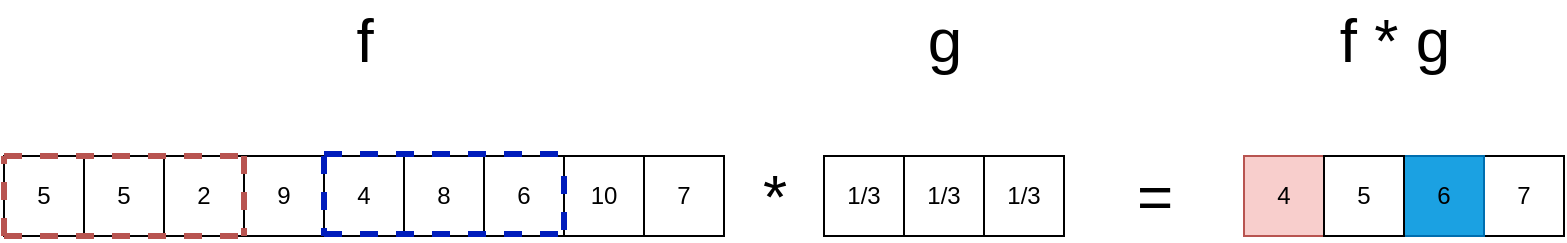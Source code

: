 <mxfile version="13.1.7" type="device"><diagram id="snvhZd1VHyTzKgLK6M1O" name="Page-1"><mxGraphModel dx="946" dy="510" grid="1" gridSize="10" guides="1" tooltips="1" connect="1" arrows="1" fold="1" page="1" pageScale="1" pageWidth="827" pageHeight="1169" math="0" shadow="0"><root><mxCell id="0"/><mxCell id="1" parent="0"/><mxCell id="V3WgnxrmvYns68tSWzFM-1" value="5" style="whiteSpace=wrap;html=1;aspect=fixed;" vertex="1" parent="1"><mxGeometry x="40" y="200" width="40" height="40" as="geometry"/></mxCell><mxCell id="V3WgnxrmvYns68tSWzFM-2" value="8" style="whiteSpace=wrap;html=1;aspect=fixed;" vertex="1" parent="1"><mxGeometry x="240" y="200" width="40" height="40" as="geometry"/></mxCell><mxCell id="V3WgnxrmvYns68tSWzFM-3" value="4" style="whiteSpace=wrap;html=1;aspect=fixed;" vertex="1" parent="1"><mxGeometry x="200" y="200" width="40" height="40" as="geometry"/></mxCell><mxCell id="V3WgnxrmvYns68tSWzFM-4" value="9" style="whiteSpace=wrap;html=1;aspect=fixed;" vertex="1" parent="1"><mxGeometry x="160" y="200" width="40" height="40" as="geometry"/></mxCell><mxCell id="V3WgnxrmvYns68tSWzFM-5" value="2" style="whiteSpace=wrap;html=1;aspect=fixed;" vertex="1" parent="1"><mxGeometry x="120" y="200" width="40" height="40" as="geometry"/></mxCell><mxCell id="V3WgnxrmvYns68tSWzFM-6" value="5" style="whiteSpace=wrap;html=1;aspect=fixed;" vertex="1" parent="1"><mxGeometry x="80" y="200" width="40" height="40" as="geometry"/></mxCell><mxCell id="V3WgnxrmvYns68tSWzFM-7" value="7" style="whiteSpace=wrap;html=1;aspect=fixed;" vertex="1" parent="1"><mxGeometry x="360" y="200" width="40" height="40" as="geometry"/></mxCell><mxCell id="V3WgnxrmvYns68tSWzFM-8" value="10" style="whiteSpace=wrap;html=1;aspect=fixed;" vertex="1" parent="1"><mxGeometry x="320" y="200" width="40" height="40" as="geometry"/></mxCell><mxCell id="V3WgnxrmvYns68tSWzFM-9" value="6" style="whiteSpace=wrap;html=1;aspect=fixed;" vertex="1" parent="1"><mxGeometry x="280" y="200" width="40" height="40" as="geometry"/></mxCell><mxCell id="V3WgnxrmvYns68tSWzFM-11" value="" style="endArrow=none;dashed=1;html=1;fillColor=#f8cecc;strokeColor=#b85450;strokeWidth=3;" edge="1" parent="1"><mxGeometry width="50" height="50" relative="1" as="geometry"><mxPoint x="40" y="240" as="sourcePoint"/><mxPoint x="160" y="240" as="targetPoint"/></mxGeometry></mxCell><mxCell id="V3WgnxrmvYns68tSWzFM-12" value="" style="endArrow=none;dashed=1;html=1;fillColor=#f8cecc;strokeColor=#b85450;strokeWidth=3;entryX=0;entryY=0;entryDx=0;entryDy=0;" edge="1" parent="1" target="V3WgnxrmvYns68tSWzFM-1"><mxGeometry width="50" height="50" relative="1" as="geometry"><mxPoint x="40" y="240" as="sourcePoint"/><mxPoint x="170" y="250" as="targetPoint"/></mxGeometry></mxCell><mxCell id="V3WgnxrmvYns68tSWzFM-13" value="" style="endArrow=none;dashed=1;html=1;fillColor=#f8cecc;strokeColor=#b85450;strokeWidth=3;" edge="1" parent="1"><mxGeometry width="50" height="50" relative="1" as="geometry"><mxPoint x="160" y="200" as="sourcePoint"/><mxPoint x="160" y="240" as="targetPoint"/></mxGeometry></mxCell><mxCell id="V3WgnxrmvYns68tSWzFM-14" value="f" style="text;html=1;align=center;verticalAlign=middle;resizable=0;points=[];autosize=1;fontSize=31;" vertex="1" parent="1"><mxGeometry x="210" y="122" width="20" height="40" as="geometry"/></mxCell><mxCell id="V3WgnxrmvYns68tSWzFM-15" value="1/3" style="whiteSpace=wrap;html=1;aspect=fixed;" vertex="1" parent="1"><mxGeometry x="530" y="200" width="40" height="40" as="geometry"/></mxCell><mxCell id="V3WgnxrmvYns68tSWzFM-16" value="1/3" style="whiteSpace=wrap;html=1;aspect=fixed;" vertex="1" parent="1"><mxGeometry x="490" y="200" width="40" height="40" as="geometry"/></mxCell><mxCell id="V3WgnxrmvYns68tSWzFM-17" value="1/3" style="whiteSpace=wrap;html=1;aspect=fixed;" vertex="1" parent="1"><mxGeometry x="450" y="200" width="40" height="40" as="geometry"/></mxCell><mxCell id="V3WgnxrmvYns68tSWzFM-18" value="*" style="text;html=1;align=center;verticalAlign=middle;resizable=0;points=[];autosize=1;fontSize=31;" vertex="1" parent="1"><mxGeometry x="410" y="200" width="30" height="40" as="geometry"/></mxCell><mxCell id="V3WgnxrmvYns68tSWzFM-19" value="g&lt;br&gt;" style="text;html=1;align=center;verticalAlign=middle;resizable=0;points=[];autosize=1;fontSize=31;" vertex="1" parent="1"><mxGeometry x="495" y="122" width="30" height="40" as="geometry"/></mxCell><mxCell id="V3WgnxrmvYns68tSWzFM-20" value="=&lt;br&gt;" style="text;html=1;align=center;verticalAlign=middle;resizable=0;points=[];autosize=1;fontSize=31;" vertex="1" parent="1"><mxGeometry x="600" y="200" width="30" height="40" as="geometry"/></mxCell><mxCell id="V3WgnxrmvYns68tSWzFM-21" value="4" style="whiteSpace=wrap;html=1;aspect=fixed;fillColor=#f8cecc;strokeColor=#b85450;" vertex="1" parent="1"><mxGeometry x="660" y="200" width="40" height="40" as="geometry"/></mxCell><mxCell id="V3WgnxrmvYns68tSWzFM-22" value="7" style="whiteSpace=wrap;html=1;aspect=fixed;" vertex="1" parent="1"><mxGeometry x="780" y="200" width="40" height="40" as="geometry"/></mxCell><mxCell id="V3WgnxrmvYns68tSWzFM-24" value="6" style="whiteSpace=wrap;html=1;aspect=fixed;fillColor=#1ba1e2;strokeColor=#006EAF;fontColor=#000000;fontStyle=0" vertex="1" parent="1"><mxGeometry x="740" y="200" width="40" height="40" as="geometry"/></mxCell><mxCell id="V3WgnxrmvYns68tSWzFM-26" value="5" style="whiteSpace=wrap;html=1;aspect=fixed;" vertex="1" parent="1"><mxGeometry x="700" y="200" width="40" height="40" as="geometry"/></mxCell><mxCell id="V3WgnxrmvYns68tSWzFM-28" value="" style="endArrow=none;dashed=1;html=1;fillColor=#f8cecc;strokeColor=#b85450;strokeWidth=3;" edge="1" parent="1"><mxGeometry width="50" height="50" relative="1" as="geometry"><mxPoint x="40" y="200" as="sourcePoint"/><mxPoint x="160" y="200" as="targetPoint"/></mxGeometry></mxCell><mxCell id="V3WgnxrmvYns68tSWzFM-29" value="" style="endArrow=none;dashed=1;html=1;fillColor=#0050ef;strokeColor=#001DBC;strokeWidth=3;" edge="1" parent="1"><mxGeometry width="50" height="50" relative="1" as="geometry"><mxPoint x="200" y="199" as="sourcePoint"/><mxPoint x="320" y="199" as="targetPoint"/></mxGeometry></mxCell><mxCell id="V3WgnxrmvYns68tSWzFM-30" value="" style="endArrow=none;dashed=1;html=1;fillColor=#0050ef;strokeColor=#001DBC;strokeWidth=3;" edge="1" parent="1"><mxGeometry width="50" height="50" relative="1" as="geometry"><mxPoint x="200" y="239" as="sourcePoint"/><mxPoint x="320" y="239" as="targetPoint"/></mxGeometry></mxCell><mxCell id="V3WgnxrmvYns68tSWzFM-31" value="" style="endArrow=none;dashed=1;html=1;fillColor=#0050ef;strokeColor=#001DBC;strokeWidth=3;entryX=0;entryY=1;entryDx=0;entryDy=0;exitX=1;exitY=0.25;exitDx=0;exitDy=0;" edge="1" parent="1" source="V3WgnxrmvYns68tSWzFM-9" target="V3WgnxrmvYns68tSWzFM-8"><mxGeometry width="50" height="50" relative="1" as="geometry"><mxPoint x="220" y="219" as="sourcePoint"/><mxPoint x="340" y="219" as="targetPoint"/></mxGeometry></mxCell><mxCell id="V3WgnxrmvYns68tSWzFM-32" value="" style="endArrow=none;dashed=1;html=1;fillColor=#0050ef;strokeColor=#001DBC;strokeWidth=3;entryX=1;entryY=1;entryDx=0;entryDy=0;" edge="1" parent="1" target="V3WgnxrmvYns68tSWzFM-4"><mxGeometry width="50" height="50" relative="1" as="geometry"><mxPoint x="200" y="200" as="sourcePoint"/><mxPoint x="330" y="250" as="targetPoint"/><Array as="points"><mxPoint x="200" y="220"/></Array></mxGeometry></mxCell><mxCell id="V3WgnxrmvYns68tSWzFM-34" value="f * g" style="text;html=1;align=center;verticalAlign=middle;resizable=0;points=[];autosize=1;fontSize=31;" vertex="1" parent="1"><mxGeometry x="700" y="122" width="70" height="40" as="geometry"/></mxCell></root></mxGraphModel></diagram></mxfile>